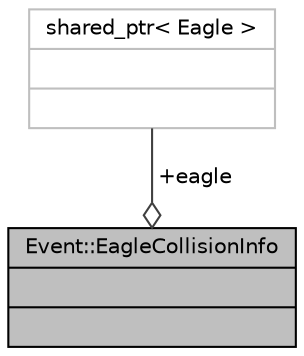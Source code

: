 digraph "Event::EagleCollisionInfo"
{
 // INTERACTIVE_SVG=YES
 // LATEX_PDF_SIZE
  bgcolor="transparent";
  edge [fontname="Helvetica",fontsize="10",labelfontname="Helvetica",labelfontsize="10"];
  node [fontname="Helvetica",fontsize="10",shape=record];
  Node1 [label="{Event::EagleCollisionInfo\n||}",height=0.2,width=0.4,color="black", fillcolor="grey75", style="filled", fontcolor="black",tooltip=" "];
  Node2 -> Node1 [color="grey25",fontsize="10",style="solid",label=" +eagle" ,arrowhead="odiamond",fontname="Helvetica"];
  Node2 [label="{shared_ptr\< Eagle \>\n||}",height=0.2,width=0.4,color="grey75",tooltip=" "];
}
